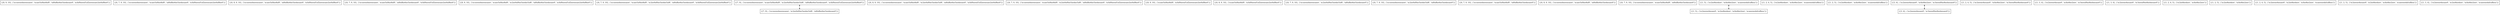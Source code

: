 digraph lattice
{
   // top to bottom
rankdir=TB;
concentrate=true;
edge [dir=back, arrowsize=0.75, color=black];
// top and bottom concepts
// inner concepts
node [shape=box, peripheries=1, color=black, style=solid];
// all concepts
31 [label="({8, 9, 10}, {'\xcc\xee\xeb\xee\xea\xee', '\xca\xe5\xf4\xe8\xf0', '\xd0\xff\xe6\xe5\xed\xea\xe0', '\xcf\xf0\xee\xf1\xf2\xee\xea\xe2\xe0\xf8\xe0'})"];
30 [label="({6, 7, 9, 10}, {'\xcc\xee\xeb\xee\xea\xee', '\xca\xe5\xf4\xe8\xf0', '\xd0\xff\xe6\xe5\xed\xea\xe0', '\xcf\xf0\xee\xf1\xf2\xee\xea\xe2\xe0\xf8\xe0'})"];
29 [label="({6, 8, 9, 10}, {'\xcc\xee\xeb\xee\xea\xee', '\xca\xe5\xf4\xe8\xf0', '\xd0\xff\xe6\xe5\xed\xea\xe0', '\xcf\xf0\xee\xf1\xf2\xee\xea\xe2\xe0\xf8\xe0'})"];
28 [label="({6, 7, 9, 10}, {'\xcc\xee\xeb\xee\xea\xee', '\xca\xe5\xf4\xe8\xf0', '\xd0\xff\xe6\xe5\xed\xea\xe0', '\xcf\xf0\xee\xf1\xf2\xee\xea\xe2\xe0\xf8\xe0'})"];
27 [label="({8, 9, 10}, {'\xcc\xee\xeb\xee\xea\xee', '\xca\xe5\xf4\xe8\xf0', '\xc2\xe0\xf0\xe5\xed\xe5\xf6', '\xd0\xff\xe6\xe5\xed\xea\xe0', '\xcf\xf0\xee\xf1\xf2\xee\xea\xe2\xe0\xf8\xe0'})"];
26 [label="({6, 7, 9, 10}, {'\xcc\xee\xeb\xee\xea\xee', '\xca\xe5\xf4\xe8\xf0', '\xc2\xe0\xf0\xe5\xed\xe5\xf6', '\xd0\xff\xe6\xe5\xed\xea\xe0', '\xcf\xf0\xee\xf1\xf2\xee\xea\xe2\xe0\xf8\xe0'})"];
25 [label="({7, 9}, {'\xcc\xee\xeb\xee\xea\xee', '\xca\xe5\xf4\xe8\xf0', '\xc2\xe0\xf0\xe5\xed\xe5\xf6', '\xd0\xff\xe6\xe5\xed\xea\xe0', '\xcf\xf0\xee\xf1\xf2\xee\xea\xe2\xe0\xf8\xe0'})"];
24 [label="({6, 8, 9, 10}, {'\xcc\xee\xeb\xee\xea\xee', '\xca\xe5\xf4\xe8\xf0', '\xc2\xe0\xf0\xe5\xed\xe5\xf6', '\xd0\xff\xe6\xe5\xed\xea\xe0', '\xcf\xf0\xee\xf1\xf2\xee\xea\xe2\xe0\xf8\xe0'})"];
23 [label="({6, 7, 9, 10}, {'\xcc\xee\xeb\xee\xea\xee', '\xca\xe5\xf4\xe8\xf0', '\xc2\xe0\xf0\xe5\xed\xe5\xf6', '\xd0\xff\xe6\xe5\xed\xea\xe0', '\xcf\xf0\xee\xf1\xf2\xee\xea\xe2\xe0\xf8\xe0'})"];
22 [label="({8, 9, 10}, {'\xca\xe5\xf4\xe8\xf0', '\xcf\xf0\xee\xf1\xf2\xee\xea\xe2\xe0\xf8\xe0'})"];
21 [label="({6, 8, 9, 10}, {'\xca\xe5\xf4\xe8\xf0', '\xcf\xf0\xee\xf1\xf2\xee\xea\xe2\xe0\xf8\xe0'})"];
20 [label="({6, 7, 9, 10}, {'\xcc\xee\xeb\xee\xea\xee', '\xc2\xe0\xf0\xe5\xed\xe5\xf6', '\xd0\xff\xe6\xe5\xed\xea\xe0'})"];
19 [label="({7, 9}, {'\xcc\xee\xeb\xee\xea\xee', '\xc2\xe0\xf0\xe5\xed\xe5\xf6', '\xd0\xff\xe6\xe5\xed\xea\xe0'})"];
18 [label="({6, 7, 9, 10}, {'\xcc\xee\xeb\xee\xea\xee', '\xc2\xe0\xf0\xe5\xed\xe5\xf6', '\xd0\xff\xe6\xe5\xed\xea\xe0'})"];
17 [label="({6, 7, 9, 10}, {'\xcc\xee\xeb\xee\xea\xee', '\xca\xe5\xf4\xe8\xf0', '\xd0\xff\xe6\xe5\xed\xea\xe0'})"];
16 [label="({6, 8, 9, 10}, {'\xcc\xee\xeb\xee\xea\xee', '\xca\xe5\xf4\xe8\xf0', '\xd0\xff\xe6\xe5\xed\xea\xe0'})"];
15 [label="({6, 7, 9, 10}, {'\xcc\xee\xeb\xee\xea\xee', '\xca\xe5\xf4\xe8\xf0', '\xd0\xff\xe6\xe5\xed\xea\xe0'})"];
14 [label="({1, 5}, {'\xc2\xe8\xed\xee', '\xcf\xe8\xe2\xee', '\xca\xee\xed\xfc\xff\xea'})"];
13 [label="({1, 2, 4, 5}, {'\xc2\xe8\xed\xee', '\xcf\xe8\xe2\xee', '\xca\xee\xed\xfc\xff\xea'})"];
12 [label="({1, 2, 5}, {'\xc2\xe8\xed\xee', '\xcf\xe8\xe2\xee', '\xca\xee\xed\xfc\xff\xea'})"];
11 [label="({3, 4}, {'\xc2\xee\xe4\xea\xe0', '\xcf\xe8\xe2\xee', '\xc3\xee\xf0\xe8\xeb\xea\xe0'})"];
10 [label="({1, 2, 4, 5}, {'\xc2\xee\xe4\xea\xe0', '\xcf\xe8\xe2\xee', '\xc3\xee\xf0\xe8\xeb\xea\xe0'})"];
9 [label="({1, 3, 4}, {'\xc2\xee\xe4\xea\xe0', '\xcf\xe8\xe2\xee', '\xc3\xee\xf0\xe8\xeb\xea\xe0'})"];
8 [label="({3, 4}, {'\xc2\xee\xe4\xea\xe0', '\xc3\xee\xf0\xe8\xeb\xea\xe0'})"];
7 [label="({1, 3, 4}, {'\xc2\xee\xe4\xea\xe0', '\xc3\xee\xf0\xe8\xeb\xea\xe0'})"];
6 [label="({1, 2, 4, 5}, {'\xc2\xe8\xed\xee', '\xcf\xe8\xe2\xee'})"];
5 [label="({1, 2, 5}, {'\xc2\xe8\xed\xee', '\xcf\xe8\xe2\xee'})"];
4 [label="({1, 5}, {'\xc2\xee\xe4\xea\xe0', '\xc2\xe8\xed\xee', '\xcf\xe8\xe2\xee', '\xca\xee\xed\xfc\xff\xea'})"];
3 [label="({1, 2, 4, 5}, {'\xc2\xee\xe4\xea\xe0', '\xc2\xe8\xed\xee', '\xcf\xe8\xe2\xee', '\xca\xee\xed\xfc\xff\xea'})"];
2 [label="({1, 2, 5}, {'\xc2\xee\xe4\xea\xe0', '\xc2\xe8\xed\xee', '\xcf\xe8\xe2\xee', '\xca\xee\xed\xfc\xff\xea'})"];
1 [label="({1, 3, 4}, {'\xc2\xee\xe4\xea\xe0', '\xc2\xe8\xed\xee', '\xcf\xe8\xe2\xee', '\xca\xee\xed\xfc\xff\xea'})"];
// links between the concepts
14 -> 4;
11 -> 8;
8 -> 11;
4 -> 14;
25 -> 19;
19 -> 25;
}
